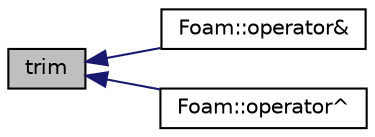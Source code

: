 digraph "trim"
{
  bgcolor="transparent";
  edge [fontname="Helvetica",fontsize="10",labelfontname="Helvetica",labelfontsize="10"];
  node [fontname="Helvetica",fontsize="10",shape=record];
  rankdir="LR";
  Node1 [label="trim",height=0.2,width=0.4,color="black", fillcolor="grey75", style="filled", fontcolor="black"];
  Node1 -> Node2 [dir="back",color="midnightblue",fontsize="10",style="solid",fontname="Helvetica"];
  Node2 [label="Foam::operator&",height=0.2,width=0.4,color="black",URL="$a10974.html#a19870c85d9c5546183e794b7af209cc6",tooltip="Intersect lists - the result is trimmed to the smallest intersecting size. "];
  Node1 -> Node3 [dir="back",color="midnightblue",fontsize="10",style="solid",fontname="Helvetica"];
  Node3 [label="Foam::operator^",height=0.2,width=0.4,color="black",URL="$a10974.html#a70501273441c1c14f7f390061d55dddb",tooltip="Combine to form a unique list (xor) "];
}

